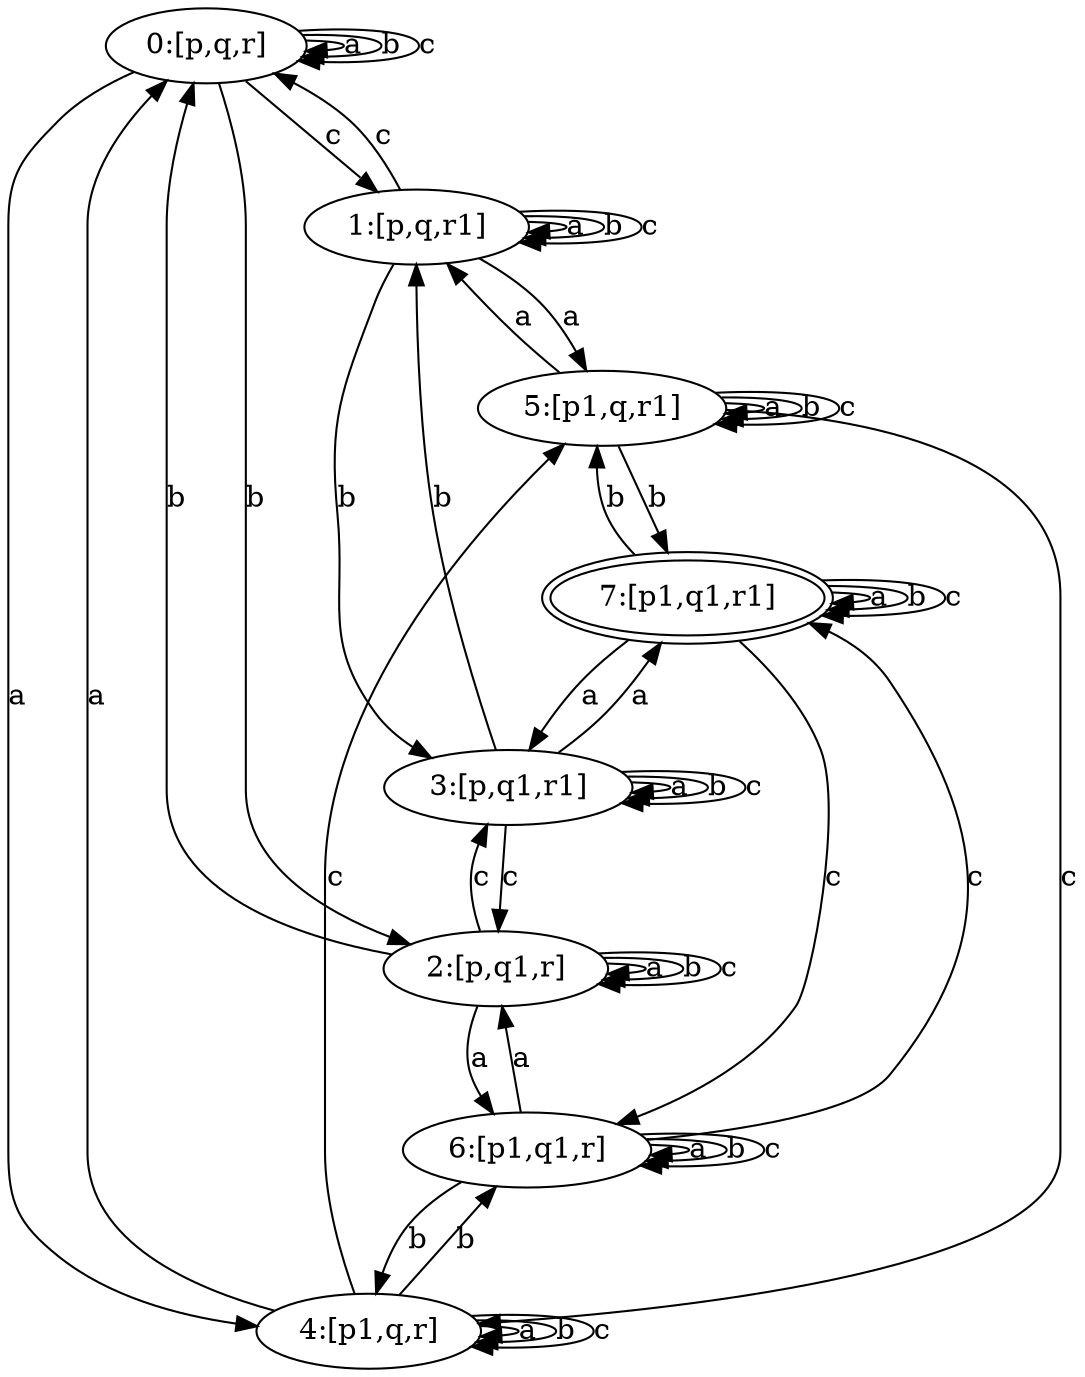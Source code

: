 digraph G { 0[label ="0:[p,q,r]"] ; 1[label ="1:[p,q,r1]"] ; 2[label ="2:[p,q1,r]"] ; 3[label ="3:[p,q1,r1]"] ; 4[label ="4:[p1,q,r]"] ; 5[label ="5:[p1,q,r1]"] ; 6[label ="6:[p1,q1,r]"] ; 7[label ="7:[p1,q1,r1]",peripheries = 2] ; 0 -> 0 [label=a] ; 0 -> 0 [label=b] ; 0 -> 0 [label=c] ; 0 -> 1 [label=c] ; 0 -> 2 [label=b] ; 0 -> 4 [label=a] ; 1 -> 0 [label=c] ; 1 -> 1 [label=a] ; 1 -> 1 [label=b] ; 1 -> 1 [label=c] ; 1 -> 3 [label=b] ; 1 -> 5 [label=a] ; 2 -> 0 [label=b] ; 2 -> 2 [label=a] ; 2 -> 2 [label=b] ; 2 -> 2 [label=c] ; 2 -> 3 [label=c] ; 2 -> 6 [label=a] ; 3 -> 1 [label=b] ; 3 -> 2 [label=c] ; 3 -> 3 [label=a] ; 3 -> 3 [label=b] ; 3 -> 3 [label=c] ; 3 -> 7 [label=a] ; 4 -> 0 [label=a] ; 4 -> 4 [label=a] ; 4 -> 4 [label=b] ; 4 -> 4 [label=c] ; 4 -> 5 [label=c] ; 4 -> 6 [label=b] ; 5 -> 1 [label=a] ; 5 -> 4 [label=c] ; 5 -> 5 [label=a] ; 5 -> 5 [label=b] ; 5 -> 5 [label=c] ; 5 -> 7 [label=b] ; 6 -> 2 [label=a] ; 6 -> 4 [label=b] ; 6 -> 6 [label=a] ; 6 -> 6 [label=b] ; 6 -> 6 [label=c] ; 6 -> 7 [label=c] ; 7 -> 3 [label=a] ; 7 -> 5 [label=b] ; 7 -> 6 [label=c] ; 7 -> 7 [label=a] ; 7 -> 7 [label=b] ; 7 -> 7 [label=c] }